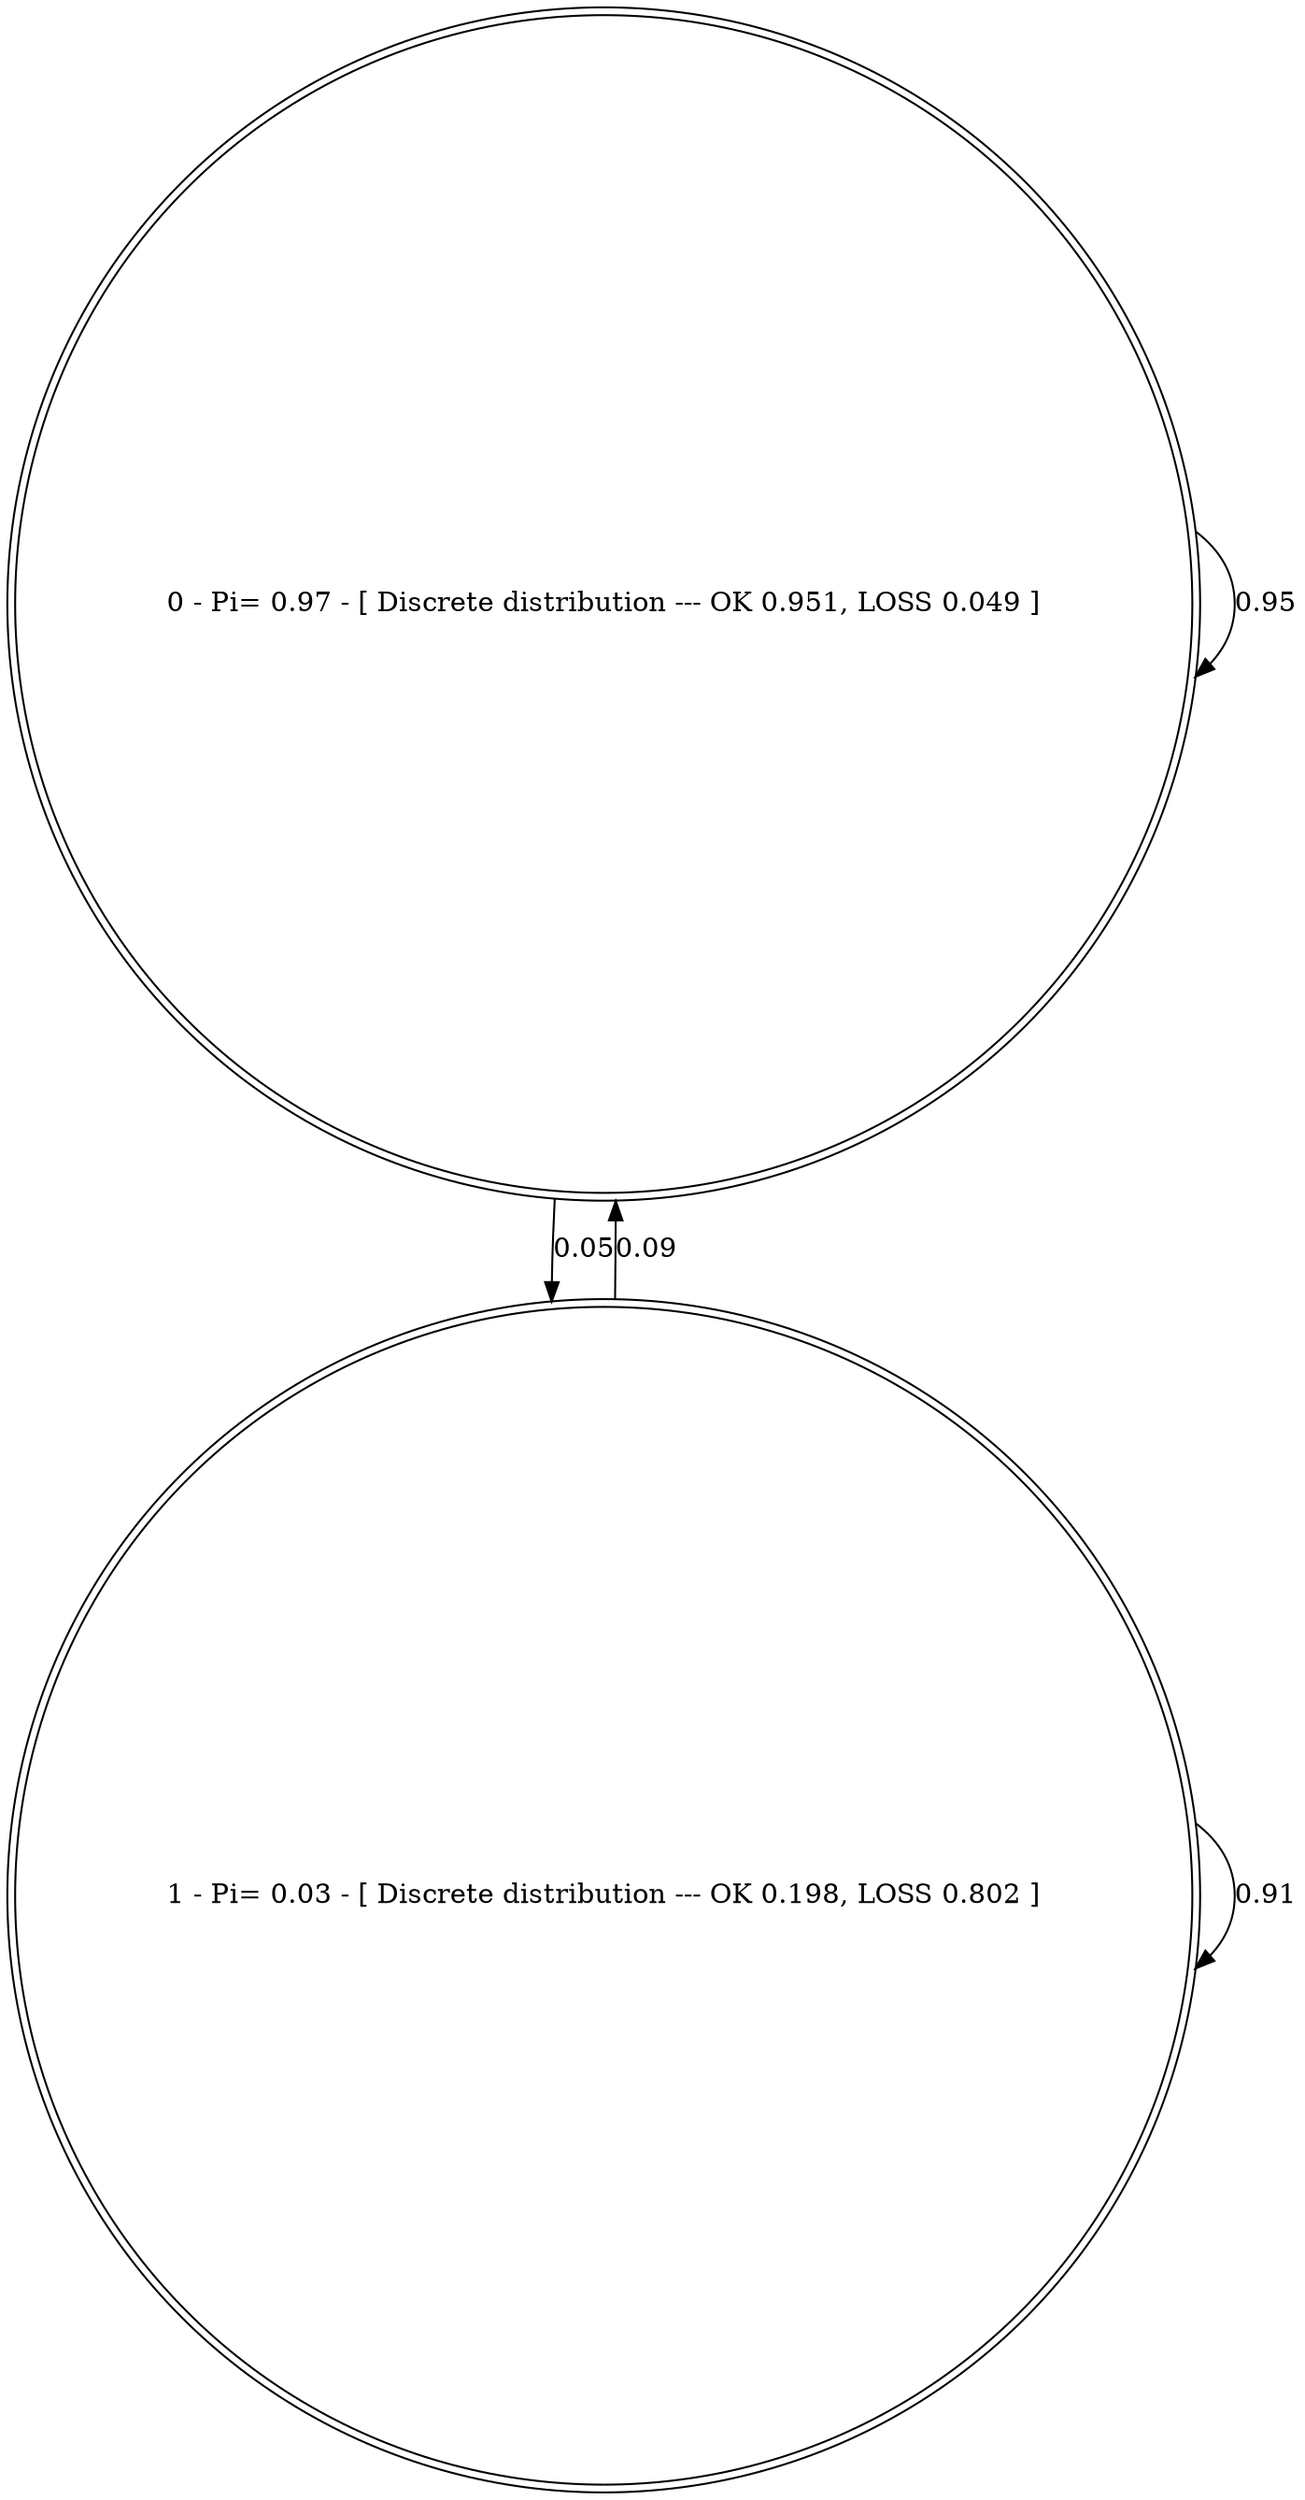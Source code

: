 digraph G {
	0 -> 0 [label=0.95];
	0 -> 1 [label=0.05];
	1 -> 0 [label=0.09];
	1 -> 1 [label=0.91];
	0 [shape=doublecircle, label="0 - Pi= 0.97 - [ Discrete distribution --- OK 0.951, LOSS 0.049 ]"];
	1 [shape=doublecircle, label="1 - Pi= 0.03 - [ Discrete distribution --- OK 0.198, LOSS 0.802 ]"];
}
